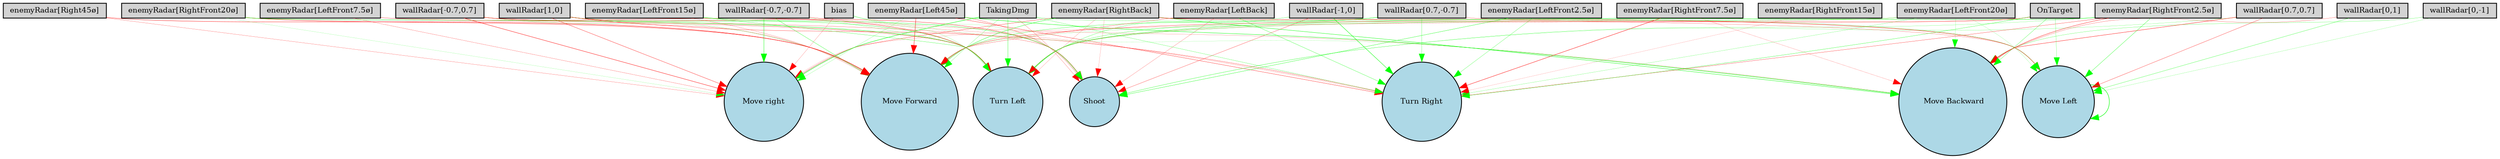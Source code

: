 digraph {
	node [fontsize=9 height=0.2 shape=circle width=0.2]
	"wallRadar[1,0]" [fillcolor=lightgray shape=box style=filled]
	"wallRadar[0,1]" [fillcolor=lightgray shape=box style=filled]
	"wallRadar[-1,0]" [fillcolor=lightgray shape=box style=filled]
	"wallRadar[0,-1]" [fillcolor=lightgray shape=box style=filled]
	"wallRadar[0.7,0.7]" [fillcolor=lightgray shape=box style=filled]
	"wallRadar[-0.7,0.7]" [fillcolor=lightgray shape=box style=filled]
	"wallRadar[-0.7,-0.7]" [fillcolor=lightgray shape=box style=filled]
	"wallRadar[0.7,-0.7]" [fillcolor=lightgray shape=box style=filled]
	"enemyRadar[RightBack]" [fillcolor=lightgray shape=box style=filled]
	"enemyRadar[LeftBack]" [fillcolor=lightgray shape=box style=filled]
	"enemyRadar[Right45ø]" [fillcolor=lightgray shape=box style=filled]
	"enemyRadar[Left45ø]" [fillcolor=lightgray shape=box style=filled]
	"enemyRadar[RightFront20ø]" [fillcolor=lightgray shape=box style=filled]
	"enemyRadar[LeftFront20ø]" [fillcolor=lightgray shape=box style=filled]
	"enemyRadar[RightFront15ø]" [fillcolor=lightgray shape=box style=filled]
	"enemyRadar[LeftFront15ø]" [fillcolor=lightgray shape=box style=filled]
	"enemyRadar[RightFront7.5ø]" [fillcolor=lightgray shape=box style=filled]
	"enemyRadar[LeftFront7.5ø]" [fillcolor=lightgray shape=box style=filled]
	"enemyRadar[RightFront2.5ø]" [fillcolor=lightgray shape=box style=filled]
	"enemyRadar[LeftFront2.5ø]" [fillcolor=lightgray shape=box style=filled]
	OnTarget [fillcolor=lightgray shape=box style=filled]
	TakingDmg [fillcolor=lightgray shape=box style=filled]
	bias [fillcolor=lightgray shape=box style=filled]
	Shoot [fillcolor=lightblue style=filled]
	"Move Forward" [fillcolor=lightblue style=filled]
	" Move Backward" [fillcolor=lightblue style=filled]
	"Move Left" [fillcolor=lightblue style=filled]
	"Move right" [fillcolor=lightblue style=filled]
	"Turn Left" [fillcolor=lightblue style=filled]
	"Turn Right" [fillcolor=lightblue style=filled]
	"enemyRadar[RightFront2.5ø]" -> " Move Backward" [color=red penwidth=0.3547716937496874 style=solid]
	TakingDmg -> "Move Left" [color=green penwidth=0.1815722473193888 style=solid]
	"enemyRadar[LeftFront7.5ø]" -> "Move right" [color=red penwidth=0.18269475131226387 style=solid]
	"enemyRadar[LeftFront20ø]" -> "Move right" [color=red penwidth=0.11802177453463156 style=solid]
	"enemyRadar[RightFront2.5ø]" -> "Move Left" [color=green penwidth=0.2863170631611334 style=solid]
	"wallRadar[0.7,-0.7]" -> "Move Left" [color=red penwidth=0.1884196583485346 style=solid]
	"enemyRadar[LeftBack]" -> "Move Forward" [color=red penwidth=0.22507295030924393 style=solid]
	TakingDmg -> Shoot [color=red penwidth=0.1757852821708648 style=solid]
	"enemyRadar[RightFront15ø]" -> "Turn Right" [color=red penwidth=0.10317464049908405 style=solid]
	"wallRadar[1,0]" -> "Turn Left" [color=green penwidth=0.3030842987575787 style=solid]
	"wallRadar[-1,0]" -> "Turn Right" [color=green penwidth=0.43632856813641807 style=solid]
	"wallRadar[0.7,-0.7]" -> "Move Forward" [color=green penwidth=0.27011871726635306 style=solid]
	"wallRadar[0.7,-0.7]" -> "Turn Left" [color=green penwidth=0.2520441874505125 style=solid]
	"wallRadar[-0.7,0.7]" -> "Move right" [color=red penwidth=0.399574209605131 style=solid]
	"wallRadar[0.7,0.7]" -> "Move Left" [color=red penwidth=0.2656707923725911 style=solid]
	TakingDmg -> "Move right" [color=green penwidth=0.4543250835517769 style=solid]
	TakingDmg -> "Turn Right" [color=green penwidth=0.21270586574478756 style=solid]
	"enemyRadar[RightFront2.5ø]" -> "Turn Left" [color=green penwidth=0.3695695684351341 style=solid]
	OnTarget -> "Turn Left" [color=red penwidth=0.1348846079033249 style=solid]
	"enemyRadar[RightFront2.5ø]" -> "Turn Right" [color=red penwidth=0.25534116214289715 style=solid]
	"enemyRadar[Left45ø]" -> " Move Backward" [color=green penwidth=0.40500454953280607 style=solid]
	"enemyRadar[LeftFront20ø]" -> " Move Backward" [color=green penwidth=0.1340386559116259 style=solid]
	"wallRadar[-1,0]" -> "Turn Left" [color=green penwidth=0.21911857990840833 style=solid]
	"enemyRadar[LeftFront7.5ø]" -> "Turn Left" [color=red penwidth=0.27489337073777237 style=solid]
	"enemyRadar[RightBack]" -> " Move Backward" [color=green penwidth=0.38847027149061686 style=solid]
	OnTarget -> "Move Forward" [color=red penwidth=0.2882231874344139 style=solid]
	"enemyRadar[RightBack]" -> Shoot [color=red penwidth=0.12362631635084542 style=solid]
	"enemyRadar[Left45ø]" -> "Move right" [color=green penwidth=0.14123913204008526 style=solid]
	"enemyRadar[RightFront7.5ø]" -> " Move Backward" [color=red penwidth=0.12919972075009167 style=solid]
	"wallRadar[0,1]" -> "Move Left" [color=green penwidth=0.2547377288169609 style=solid]
	TakingDmg -> "Turn Left" [color=green penwidth=0.3173145645505907 style=solid]
	"enemyRadar[LeftFront15ø]" -> "Move Forward" [color=red penwidth=0.16231883026669364 style=solid]
	"wallRadar[1,0]" -> "Turn Right" [color=red penwidth=0.2686528523566959 style=solid]
	"wallRadar[0,-1]" -> " Move Backward" [color=green penwidth=0.20619649457159053 style=solid]
	"wallRadar[-0.7,0.7]" -> Shoot [color=red penwidth=0.21063749680615435 style=solid]
	"enemyRadar[Left45ø]" -> "Move Forward" [color=red penwidth=0.40896480560750903 style=solid]
	"wallRadar[0,-1]" -> "Move Left" [color=green penwidth=0.13879632386498714 style=solid]
	bias -> "Move right" [color=red penwidth=0.14839970832475857 style=solid]
	"wallRadar[-0.7,-0.7]" -> "Turn Left" [color=green penwidth=0.137282294241363 style=solid]
	"enemyRadar[LeftFront2.5ø]" -> Shoot [color=green penwidth=0.3148047922767475 style=solid]
	"enemyRadar[LeftFront20ø]" -> "Turn Right" [color=green penwidth=0.16546335384634964 style=solid]
	OnTarget -> " Move Backward" [color=green penwidth=0.232527805421677 style=solid]
	"enemyRadar[LeftFront20ø]" -> "Turn Left" [color=green penwidth=0.23880836296839014 style=solid]
	OnTarget -> "Turn Right" [color=green penwidth=0.2743245488414292 style=solid]
	"wallRadar[0.7,0.7]" -> Shoot [color=green penwidth=0.16320193951732426 style=solid]
	"enemyRadar[RightFront7.5ø]" -> "Turn Right" [color=red penwidth=0.4049693480880431 style=solid]
	"wallRadar[-0.7,0.7]" -> "Move Forward" [color=green penwidth=0.16186899895738477 style=solid]
	"enemyRadar[LeftFront20ø]" -> "Move Left" [color=green penwidth=0.11674184668686986 style=solid]
	"wallRadar[1,0]" -> "Move right" [color=red penwidth=0.3076036433546485 style=solid]
	"enemyRadar[Right45ø]" -> "Move right" [color=red penwidth=0.17964947376749107 style=solid]
	"wallRadar[-0.7,-0.7]" -> "Move Forward" [color=green penwidth=0.2736279123204054 style=solid]
	bias -> "Turn Left" [color=green penwidth=0.13894142305850438 style=solid]
	"wallRadar[-1,0]" -> Shoot [color=red penwidth=0.23731749357976636 style=solid]
	"enemyRadar[Right45ø]" -> "Move Forward" [color=red penwidth=0.3643428609163579 style=solid]
	"wallRadar[1,0]" -> "Move Forward" [color=red penwidth=0.2186606254510079 style=solid]
	bias -> " Move Backward" [color=green penwidth=0.10642345891973909 style=solid]
	"enemyRadar[Left45ø]" -> "Turn Right" [color=red penwidth=0.3097898549298477 style=solid]
	"wallRadar[1,0]" -> Shoot [color=red penwidth=0.3284003412384421 style=solid]
	"enemyRadar[RightBack]" -> "Move right" [color=red penwidth=0.2888601826550631 style=solid]
	"enemyRadar[RightFront2.5ø]" -> Shoot [color=green penwidth=0.16384871055091715 style=solid]
	"enemyRadar[RightFront20ø]" -> "Move right" [color=green penwidth=0.10864777227314401 style=solid]
	"enemyRadar[Left45ø]" -> Shoot [color=red penwidth=0.22592966897863395 style=solid]
	"Move Left" -> "Move Left" [color=green penwidth=0.5425645039070983 style=solid]
	TakingDmg -> "Move Forward" [color=green penwidth=0.16854466973719745 style=solid]
	bias -> Shoot [color=green penwidth=0.11362860521374422 style=solid]
	"wallRadar[-0.7,-0.7]" -> "Turn Right" [color=red penwidth=0.14414046147251358 style=solid]
	"enemyRadar[LeftFront15ø]" -> "Turn Left" [color=green penwidth=0.25433213295048274 style=solid]
	"wallRadar[-0.7,0.7]" -> "Turn Left" [color=red penwidth=0.3587055665354162 style=solid]
	"wallRadar[0.7,0.7]" -> " Move Backward" [color=red penwidth=0.37510208478640283 style=solid]
	"enemyRadar[LeftBack]" -> "Turn Right" [color=green penwidth=0.2549151733020174 style=solid]
	"wallRadar[-0.7,-0.7]" -> "Move right" [color=green penwidth=0.38998416024139404 style=solid]
	"enemyRadar[RightBack]" -> "Move Forward" [color=green penwidth=0.3471418061737276 style=solid]
	"enemyRadar[LeftFront15ø]" -> Shoot [color=green penwidth=0.293118346414156 style=solid]
	"enemyRadar[RightFront20ø]" -> "Move Forward" [color=red penwidth=0.3693091960192414 style=solid]
	"enemyRadar[LeftBack]" -> Shoot [color=red penwidth=0.1629219439403099 style=solid]
	"wallRadar[-0.7,-0.7]" -> " Move Backward" [color=red penwidth=0.14424144850758003 style=solid]
	"enemyRadar[RightFront20ø]" -> "Turn Left" [color=green penwidth=0.3896088267667067 style=solid]
	"enemyRadar[RightBack]" -> "Move Left" [color=red penwidth=0.3794546661431131 style=solid]
	"enemyRadar[RightBack]" -> "Turn Left" [color=red penwidth=0.1337866737207279 style=solid]
	"wallRadar[0,1]" -> " Move Backward" [color=red penwidth=0.2051806191784868 style=solid]
	OnTarget -> "Move Left" [color=green penwidth=0.1927930344721429 style=solid]
	"enemyRadar[RightFront7.5ø]" -> "Move Forward" [color=green penwidth=0.11304301390392905 style=solid]
	"wallRadar[0.7,-0.7]" -> "Turn Right" [color=green penwidth=0.22616986808216832 style=solid]
	"enemyRadar[LeftFront2.5ø]" -> "Turn Right" [color=green penwidth=0.2124112710892126 style=solid]
}
